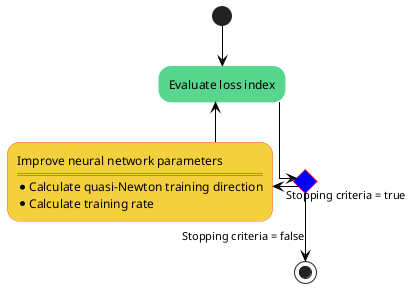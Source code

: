 {
  "sha1": "4c8favh8ix0p4m0mjhh5lm56976g876",
  "insertion": {
    "when": "2024-05-30T20:48:20.474Z",
    "url": "http://forum.plantuml.net/8025/elseif-skinparam-doesnt-seem-to-use-the-activitydiamond?show=8868#c8868",
    "user": "plantuml@gmail.com"
  }
}
@startuml
skinparam linetype polyline
skinparam linetype ortho
skinparam backgroundColor #00000000

skinparam activity {
BackgroundColor<<iftrue>> #f4d03f
BorderColor<<iftrue>> #FF6655
BackgroundColor<<cond>> #58d68d
BorderColor<<cond>> #58d68d
BackgroundColor<<step1>> #58d68d
BorderColor<<step1>> #58d68d
ArrowColor #Black
BackgroundColor blue
BorderColor red
FontName Impact
}

(*) -down[#black]-> "Evaluate loss index"  as step1 <<step1>>
step1 -down-> if "" as conif then
-left[#black]-> [Stopping criteria = true] "Improve neural network parameters
    ====
    * Calculate quasi-Newton training direction
    * Calculate training rate" as iftrue <<iftrue>>
iftrue -up[#black]-> step1
else
    -down[#black]-> [Stopping criteria = false] (*)
endif
@enduml
